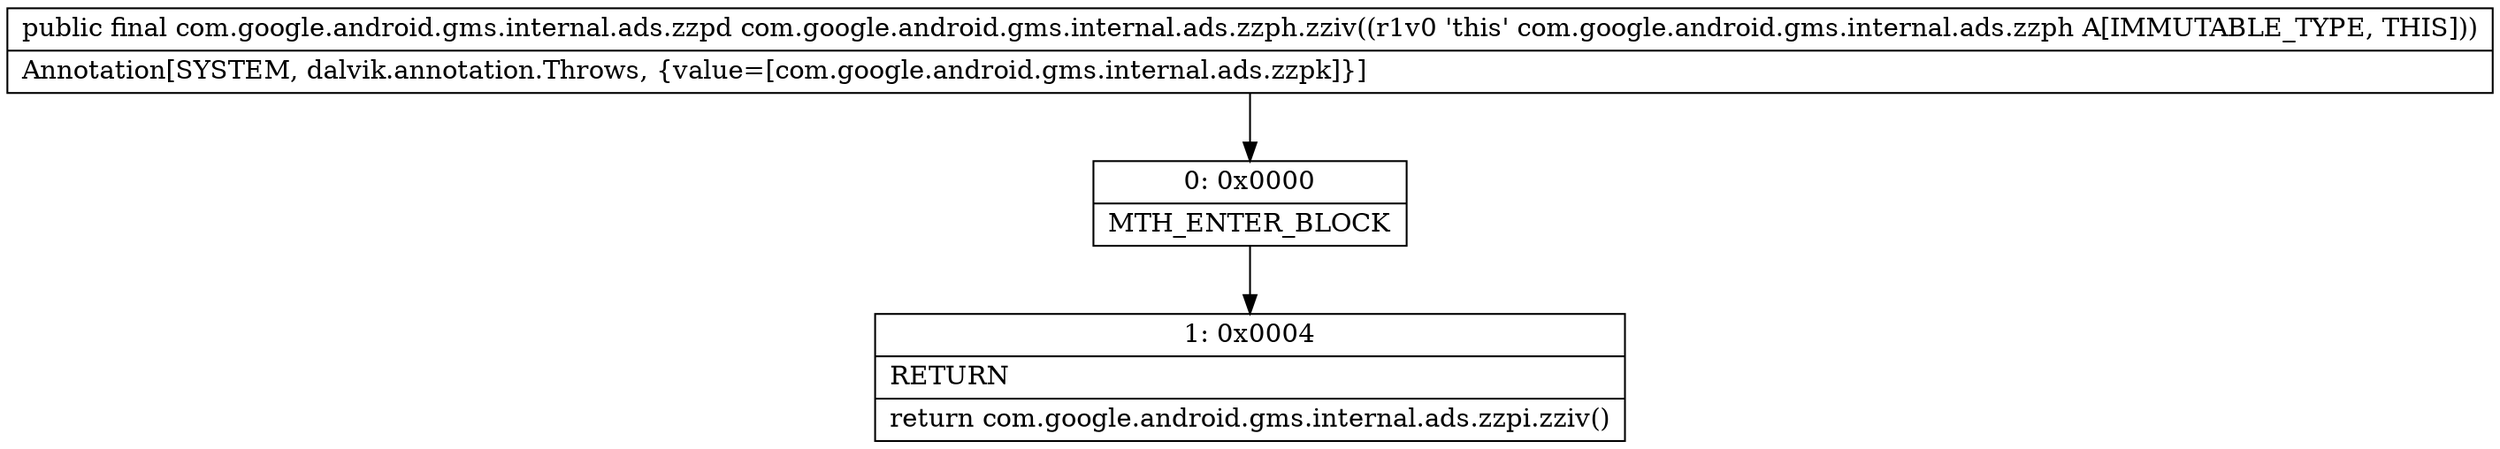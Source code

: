 digraph "CFG forcom.google.android.gms.internal.ads.zzph.zziv()Lcom\/google\/android\/gms\/internal\/ads\/zzpd;" {
Node_0 [shape=record,label="{0\:\ 0x0000|MTH_ENTER_BLOCK\l}"];
Node_1 [shape=record,label="{1\:\ 0x0004|RETURN\l|return com.google.android.gms.internal.ads.zzpi.zziv()\l}"];
MethodNode[shape=record,label="{public final com.google.android.gms.internal.ads.zzpd com.google.android.gms.internal.ads.zzph.zziv((r1v0 'this' com.google.android.gms.internal.ads.zzph A[IMMUTABLE_TYPE, THIS]))  | Annotation[SYSTEM, dalvik.annotation.Throws, \{value=[com.google.android.gms.internal.ads.zzpk]\}]\l}"];
MethodNode -> Node_0;
Node_0 -> Node_1;
}

